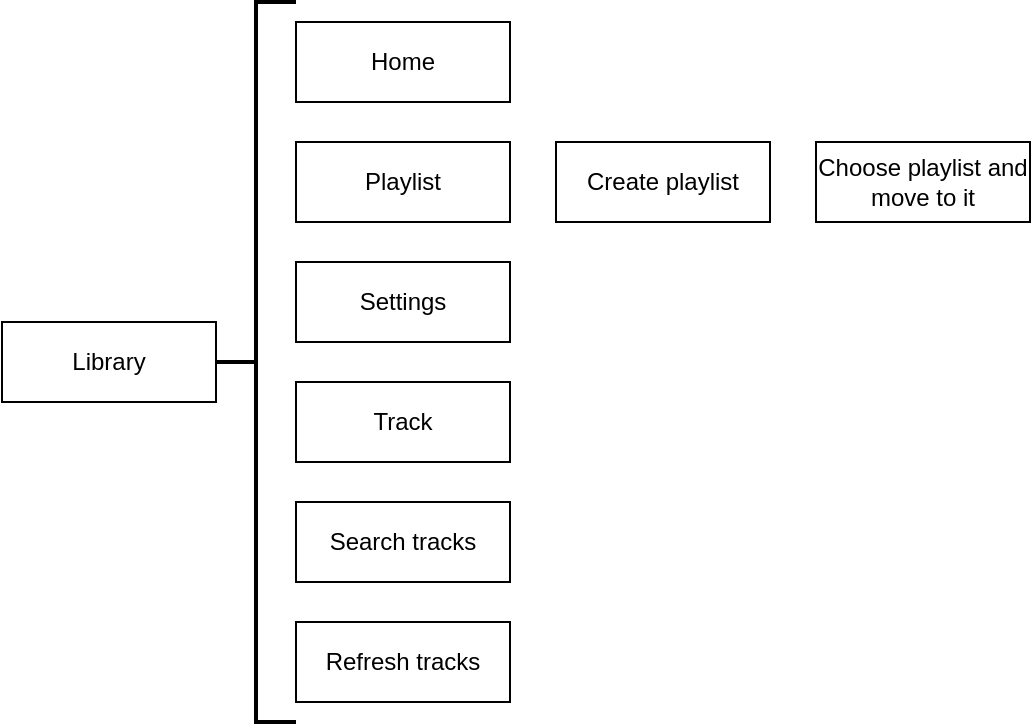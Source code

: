 <mxfile version="12.3.0" type="device" pages="1"><diagram id="Zzx3cYdNsmYqhE9zYs_l" name="Page-1"><mxGraphModel dx="1088" dy="519" grid="1" gridSize="10" guides="1" tooltips="1" connect="1" arrows="1" fold="1" page="1" pageScale="1" pageWidth="827" pageHeight="1169" math="0" shadow="0"><root><mxCell id="0"/><mxCell id="1" parent="0"/><mxCell id="FWjHkuy4wjgjQk0tnN4c-1" value="Library" style="rounded=0;whiteSpace=wrap;html=1;" parent="1" vertex="1"><mxGeometry y="280" width="107" height="40" as="geometry"/></mxCell><mxCell id="FWjHkuy4wjgjQk0tnN4c-2" value="Home" style="rounded=0;whiteSpace=wrap;html=1;" parent="1" vertex="1"><mxGeometry x="147" y="130" width="107" height="40" as="geometry"/></mxCell><mxCell id="FWjHkuy4wjgjQk0tnN4c-3" value="Playlist" style="rounded=0;whiteSpace=wrap;html=1;" parent="1" vertex="1"><mxGeometry x="147" y="190" width="107" height="40" as="geometry"/></mxCell><mxCell id="FWjHkuy4wjgjQk0tnN4c-4" value="Settings" style="rounded=0;whiteSpace=wrap;html=1;" parent="1" vertex="1"><mxGeometry x="147" y="250" width="107" height="40" as="geometry"/></mxCell><mxCell id="FWjHkuy4wjgjQk0tnN4c-6" value="Create playlist" style="rounded=0;whiteSpace=wrap;html=1;" parent="1" vertex="1"><mxGeometry x="277" y="190" width="107" height="40" as="geometry"/></mxCell><mxCell id="FWjHkuy4wjgjQk0tnN4c-7" value="Choose playlist and move to it" style="rounded=0;whiteSpace=wrap;html=1;" parent="1" vertex="1"><mxGeometry x="407" y="190" width="107" height="40" as="geometry"/></mxCell><mxCell id="FWjHkuy4wjgjQk0tnN4c-8" value="Search tracks" style="rounded=0;whiteSpace=wrap;html=1;" parent="1" vertex="1"><mxGeometry x="147" y="370" width="107" height="40" as="geometry"/></mxCell><mxCell id="FWjHkuy4wjgjQk0tnN4c-11" value="Track" style="rounded=0;whiteSpace=wrap;html=1;" parent="1" vertex="1"><mxGeometry x="147" y="310" width="107" height="40" as="geometry"/></mxCell><mxCell id="FWjHkuy4wjgjQk0tnN4c-22" value="" style="strokeWidth=2;html=1;shape=mxgraph.flowchart.annotation_2;align=left;labelPosition=right;pointerEvents=1;" parent="1" vertex="1"><mxGeometry x="107" y="120" width="40" height="360" as="geometry"/></mxCell><mxCell id="D7PkTws5TdhGg1E090qf-2" value="Refresh tracks" style="rounded=0;whiteSpace=wrap;html=1;" parent="1" vertex="1"><mxGeometry x="147" y="430" width="107" height="40" as="geometry"/></mxCell></root></mxGraphModel></diagram></mxfile>